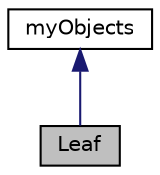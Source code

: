 digraph "Leaf"
{
  edge [fontname="Helvetica",fontsize="10",labelfontname="Helvetica",labelfontsize="10"];
  node [fontname="Helvetica",fontsize="10",shape=record];
  Node2 [label="Leaf",height=0.2,width=0.4,color="black", fillcolor="grey75", style="filled", fontcolor="black"];
  Node3 -> Node2 [dir="back",color="midnightblue",fontsize="10",style="solid",fontname="Helvetica"];
  Node3 [label="myObjects",height=0.2,width=0.4,color="black", fillcolor="white", style="filled",URL="$classmyObjects.html",tooltip="The myObjects class (abstract) used to serialize and store every tables of similar objects..."];
}

